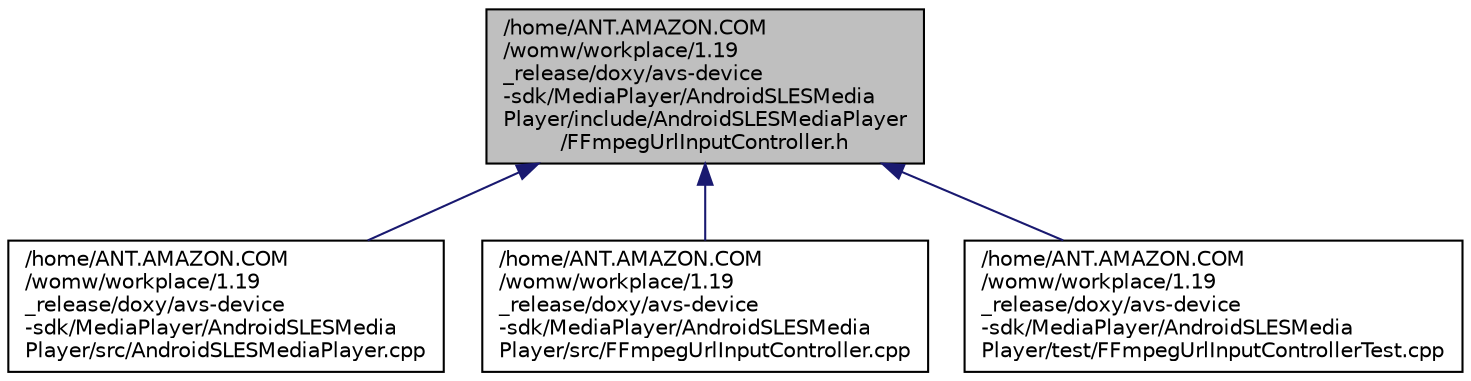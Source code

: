 digraph "/home/ANT.AMAZON.COM/womw/workplace/1.19_release/doxy/avs-device-sdk/MediaPlayer/AndroidSLESMediaPlayer/include/AndroidSLESMediaPlayer/FFmpegUrlInputController.h"
{
  edge [fontname="Helvetica",fontsize="10",labelfontname="Helvetica",labelfontsize="10"];
  node [fontname="Helvetica",fontsize="10",shape=record];
  Node54 [label="/home/ANT.AMAZON.COM\l/womw/workplace/1.19\l_release/doxy/avs-device\l-sdk/MediaPlayer/AndroidSLESMedia\lPlayer/include/AndroidSLESMediaPlayer\l/FFmpegUrlInputController.h",height=0.2,width=0.4,color="black", fillcolor="grey75", style="filled", fontcolor="black"];
  Node54 -> Node55 [dir="back",color="midnightblue",fontsize="10",style="solid",fontname="Helvetica"];
  Node55 [label="/home/ANT.AMAZON.COM\l/womw/workplace/1.19\l_release/doxy/avs-device\l-sdk/MediaPlayer/AndroidSLESMedia\lPlayer/src/AndroidSLESMediaPlayer.cpp",height=0.2,width=0.4,color="black", fillcolor="white", style="filled",URL="$_android_s_l_e_s_media_player_8cpp.html"];
  Node54 -> Node56 [dir="back",color="midnightblue",fontsize="10",style="solid",fontname="Helvetica"];
  Node56 [label="/home/ANT.AMAZON.COM\l/womw/workplace/1.19\l_release/doxy/avs-device\l-sdk/MediaPlayer/AndroidSLESMedia\lPlayer/src/FFmpegUrlInputController.cpp",height=0.2,width=0.4,color="black", fillcolor="white", style="filled",URL="$_f_fmpeg_url_input_controller_8cpp.html"];
  Node54 -> Node57 [dir="back",color="midnightblue",fontsize="10",style="solid",fontname="Helvetica"];
  Node57 [label="/home/ANT.AMAZON.COM\l/womw/workplace/1.19\l_release/doxy/avs-device\l-sdk/MediaPlayer/AndroidSLESMedia\lPlayer/test/FFmpegUrlInputControllerTest.cpp",height=0.2,width=0.4,color="black", fillcolor="white", style="filled",URL="$_f_fmpeg_url_input_controller_test_8cpp.html"];
}
